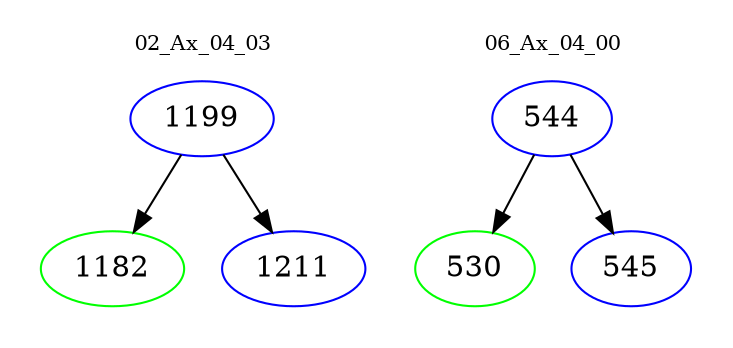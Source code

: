 digraph{
subgraph cluster_0 {
color = white
label = "02_Ax_04_03";
fontsize=10;
T0_1199 [label="1199", color="blue"]
T0_1199 -> T0_1182 [color="black"]
T0_1182 [label="1182", color="green"]
T0_1199 -> T0_1211 [color="black"]
T0_1211 [label="1211", color="blue"]
}
subgraph cluster_1 {
color = white
label = "06_Ax_04_00";
fontsize=10;
T1_544 [label="544", color="blue"]
T1_544 -> T1_530 [color="black"]
T1_530 [label="530", color="green"]
T1_544 -> T1_545 [color="black"]
T1_545 [label="545", color="blue"]
}
}
